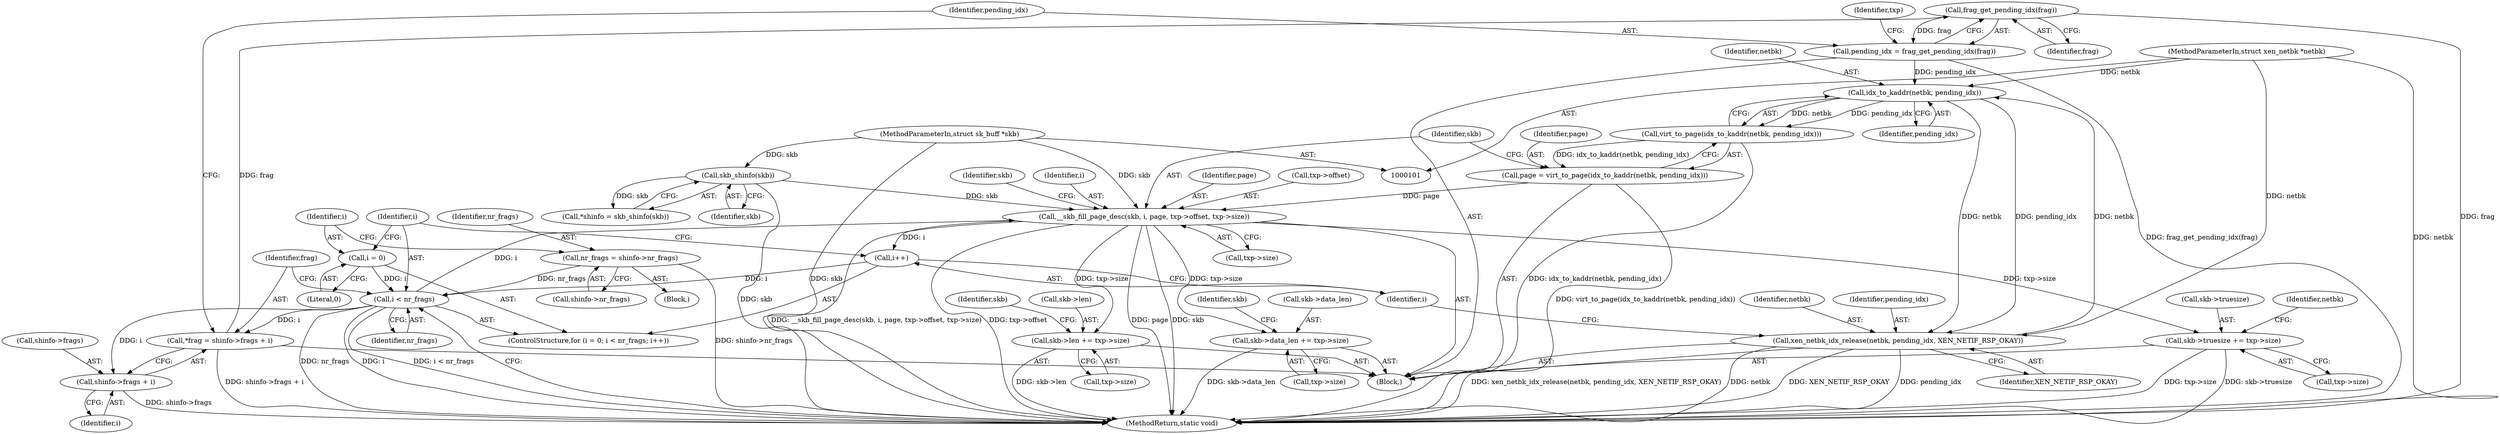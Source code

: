 digraph "0_linux_7d5145d8eb2b9791533ffe4dc003b129b9696c48@pointer" {
"1000140" [label="(Call,frag_get_pending_idx(frag))"];
"1000128" [label="(Call,*frag = shinfo->frags + i)"];
"1000121" [label="(Call,i < nr_frags)"];
"1000124" [label="(Call,i++)"];
"1000158" [label="(Call,__skb_fill_page_desc(skb, i, page, txp->offset, txp->size))"];
"1000108" [label="(Call,skb_shinfo(skb))"];
"1000103" [label="(MethodParameterIn,struct sk_buff *skb)"];
"1000152" [label="(Call,page = virt_to_page(idx_to_kaddr(netbk, pending_idx)))"];
"1000154" [label="(Call,virt_to_page(idx_to_kaddr(netbk, pending_idx)))"];
"1000155" [label="(Call,idx_to_kaddr(netbk, pending_idx))"];
"1000195" [label="(Call,xen_netbk_idx_release(netbk, pending_idx, XEN_NETIF_RSP_OKAY))"];
"1000102" [label="(MethodParameterIn,struct xen_netbk *netbk)"];
"1000138" [label="(Call,pending_idx = frag_get_pending_idx(frag))"];
"1000140" [label="(Call,frag_get_pending_idx(frag))"];
"1000118" [label="(Call,i = 0)"];
"1000111" [label="(Call,nr_frags = shinfo->nr_frags)"];
"1000130" [label="(Call,shinfo->frags + i)"];
"1000168" [label="(Call,skb->len += txp->size)"];
"1000175" [label="(Call,skb->data_len += txp->size)"];
"1000182" [label="(Call,skb->truesize += txp->size)"];
"1000199" [label="(MethodReturn,static void)"];
"1000118" [label="(Call,i = 0)"];
"1000183" [label="(Call,skb->truesize)"];
"1000130" [label="(Call,shinfo->frags + i)"];
"1000129" [label="(Identifier,frag)"];
"1000139" [label="(Identifier,pending_idx)"];
"1000111" [label="(Call,nr_frags = shinfo->nr_frags)"];
"1000158" [label="(Call,__skb_fill_page_desc(skb, i, page, txp->offset, txp->size))"];
"1000161" [label="(Identifier,page)"];
"1000170" [label="(Identifier,skb)"];
"1000175" [label="(Call,skb->data_len += txp->size)"];
"1000119" [label="(Identifier,i)"];
"1000113" [label="(Call,shinfo->nr_frags)"];
"1000165" [label="(Call,txp->size)"];
"1000169" [label="(Call,skb->len)"];
"1000160" [label="(Identifier,i)"];
"1000106" [label="(Call,*shinfo = skb_shinfo(skb))"];
"1000159" [label="(Identifier,skb)"];
"1000162" [label="(Call,txp->offset)"];
"1000172" [label="(Call,txp->size)"];
"1000120" [label="(Literal,0)"];
"1000125" [label="(Identifier,i)"];
"1000156" [label="(Identifier,netbk)"];
"1000103" [label="(MethodParameterIn,struct sk_buff *skb)"];
"1000157" [label="(Identifier,pending_idx)"];
"1000143" [label="(Identifier,txp)"];
"1000108" [label="(Call,skb_shinfo(skb))"];
"1000122" [label="(Identifier,i)"];
"1000134" [label="(Identifier,i)"];
"1000155" [label="(Call,idx_to_kaddr(netbk, pending_idx))"];
"1000104" [label="(Block,)"];
"1000102" [label="(MethodParameterIn,struct xen_netbk *netbk)"];
"1000153" [label="(Identifier,page)"];
"1000126" [label="(Block,)"];
"1000186" [label="(Call,txp->size)"];
"1000117" [label="(ControlStructure,for (i = 0; i < nr_frags; i++))"];
"1000141" [label="(Identifier,frag)"];
"1000176" [label="(Call,skb->data_len)"];
"1000168" [label="(Call,skb->len += txp->size)"];
"1000198" [label="(Identifier,XEN_NETIF_RSP_OKAY)"];
"1000123" [label="(Identifier,nr_frags)"];
"1000128" [label="(Call,*frag = shinfo->frags + i)"];
"1000124" [label="(Call,i++)"];
"1000184" [label="(Identifier,skb)"];
"1000196" [label="(Identifier,netbk)"];
"1000192" [label="(Identifier,netbk)"];
"1000109" [label="(Identifier,skb)"];
"1000152" [label="(Call,page = virt_to_page(idx_to_kaddr(netbk, pending_idx)))"];
"1000177" [label="(Identifier,skb)"];
"1000138" [label="(Call,pending_idx = frag_get_pending_idx(frag))"];
"1000112" [label="(Identifier,nr_frags)"];
"1000131" [label="(Call,shinfo->frags)"];
"1000182" [label="(Call,skb->truesize += txp->size)"];
"1000121" [label="(Call,i < nr_frags)"];
"1000195" [label="(Call,xen_netbk_idx_release(netbk, pending_idx, XEN_NETIF_RSP_OKAY))"];
"1000197" [label="(Identifier,pending_idx)"];
"1000140" [label="(Call,frag_get_pending_idx(frag))"];
"1000154" [label="(Call,virt_to_page(idx_to_kaddr(netbk, pending_idx)))"];
"1000179" [label="(Call,txp->size)"];
"1000140" -> "1000138"  [label="AST: "];
"1000140" -> "1000141"  [label="CFG: "];
"1000141" -> "1000140"  [label="AST: "];
"1000138" -> "1000140"  [label="CFG: "];
"1000140" -> "1000199"  [label="DDG: frag"];
"1000140" -> "1000138"  [label="DDG: frag"];
"1000128" -> "1000140"  [label="DDG: frag"];
"1000128" -> "1000126"  [label="AST: "];
"1000128" -> "1000130"  [label="CFG: "];
"1000129" -> "1000128"  [label="AST: "];
"1000130" -> "1000128"  [label="AST: "];
"1000139" -> "1000128"  [label="CFG: "];
"1000128" -> "1000199"  [label="DDG: shinfo->frags + i"];
"1000121" -> "1000128"  [label="DDG: i"];
"1000121" -> "1000117"  [label="AST: "];
"1000121" -> "1000123"  [label="CFG: "];
"1000122" -> "1000121"  [label="AST: "];
"1000123" -> "1000121"  [label="AST: "];
"1000129" -> "1000121"  [label="CFG: "];
"1000199" -> "1000121"  [label="CFG: "];
"1000121" -> "1000199"  [label="DDG: i < nr_frags"];
"1000121" -> "1000199"  [label="DDG: nr_frags"];
"1000121" -> "1000199"  [label="DDG: i"];
"1000124" -> "1000121"  [label="DDG: i"];
"1000118" -> "1000121"  [label="DDG: i"];
"1000111" -> "1000121"  [label="DDG: nr_frags"];
"1000121" -> "1000130"  [label="DDG: i"];
"1000121" -> "1000158"  [label="DDG: i"];
"1000124" -> "1000117"  [label="AST: "];
"1000124" -> "1000125"  [label="CFG: "];
"1000125" -> "1000124"  [label="AST: "];
"1000122" -> "1000124"  [label="CFG: "];
"1000158" -> "1000124"  [label="DDG: i"];
"1000158" -> "1000126"  [label="AST: "];
"1000158" -> "1000165"  [label="CFG: "];
"1000159" -> "1000158"  [label="AST: "];
"1000160" -> "1000158"  [label="AST: "];
"1000161" -> "1000158"  [label="AST: "];
"1000162" -> "1000158"  [label="AST: "];
"1000165" -> "1000158"  [label="AST: "];
"1000170" -> "1000158"  [label="CFG: "];
"1000158" -> "1000199"  [label="DDG: skb"];
"1000158" -> "1000199"  [label="DDG: __skb_fill_page_desc(skb, i, page, txp->offset, txp->size)"];
"1000158" -> "1000199"  [label="DDG: txp->offset"];
"1000158" -> "1000199"  [label="DDG: page"];
"1000108" -> "1000158"  [label="DDG: skb"];
"1000103" -> "1000158"  [label="DDG: skb"];
"1000152" -> "1000158"  [label="DDG: page"];
"1000158" -> "1000168"  [label="DDG: txp->size"];
"1000158" -> "1000175"  [label="DDG: txp->size"];
"1000158" -> "1000182"  [label="DDG: txp->size"];
"1000108" -> "1000106"  [label="AST: "];
"1000108" -> "1000109"  [label="CFG: "];
"1000109" -> "1000108"  [label="AST: "];
"1000106" -> "1000108"  [label="CFG: "];
"1000108" -> "1000199"  [label="DDG: skb"];
"1000108" -> "1000106"  [label="DDG: skb"];
"1000103" -> "1000108"  [label="DDG: skb"];
"1000103" -> "1000101"  [label="AST: "];
"1000103" -> "1000199"  [label="DDG: skb"];
"1000152" -> "1000126"  [label="AST: "];
"1000152" -> "1000154"  [label="CFG: "];
"1000153" -> "1000152"  [label="AST: "];
"1000154" -> "1000152"  [label="AST: "];
"1000159" -> "1000152"  [label="CFG: "];
"1000152" -> "1000199"  [label="DDG: virt_to_page(idx_to_kaddr(netbk, pending_idx))"];
"1000154" -> "1000152"  [label="DDG: idx_to_kaddr(netbk, pending_idx)"];
"1000154" -> "1000155"  [label="CFG: "];
"1000155" -> "1000154"  [label="AST: "];
"1000154" -> "1000199"  [label="DDG: idx_to_kaddr(netbk, pending_idx)"];
"1000155" -> "1000154"  [label="DDG: netbk"];
"1000155" -> "1000154"  [label="DDG: pending_idx"];
"1000155" -> "1000157"  [label="CFG: "];
"1000156" -> "1000155"  [label="AST: "];
"1000157" -> "1000155"  [label="AST: "];
"1000195" -> "1000155"  [label="DDG: netbk"];
"1000102" -> "1000155"  [label="DDG: netbk"];
"1000138" -> "1000155"  [label="DDG: pending_idx"];
"1000155" -> "1000195"  [label="DDG: netbk"];
"1000155" -> "1000195"  [label="DDG: pending_idx"];
"1000195" -> "1000126"  [label="AST: "];
"1000195" -> "1000198"  [label="CFG: "];
"1000196" -> "1000195"  [label="AST: "];
"1000197" -> "1000195"  [label="AST: "];
"1000198" -> "1000195"  [label="AST: "];
"1000125" -> "1000195"  [label="CFG: "];
"1000195" -> "1000199"  [label="DDG: pending_idx"];
"1000195" -> "1000199"  [label="DDG: xen_netbk_idx_release(netbk, pending_idx, XEN_NETIF_RSP_OKAY)"];
"1000195" -> "1000199"  [label="DDG: netbk"];
"1000195" -> "1000199"  [label="DDG: XEN_NETIF_RSP_OKAY"];
"1000102" -> "1000195"  [label="DDG: netbk"];
"1000102" -> "1000101"  [label="AST: "];
"1000102" -> "1000199"  [label="DDG: netbk"];
"1000138" -> "1000126"  [label="AST: "];
"1000139" -> "1000138"  [label="AST: "];
"1000143" -> "1000138"  [label="CFG: "];
"1000138" -> "1000199"  [label="DDG: frag_get_pending_idx(frag)"];
"1000118" -> "1000117"  [label="AST: "];
"1000118" -> "1000120"  [label="CFG: "];
"1000119" -> "1000118"  [label="AST: "];
"1000120" -> "1000118"  [label="AST: "];
"1000122" -> "1000118"  [label="CFG: "];
"1000111" -> "1000104"  [label="AST: "];
"1000111" -> "1000113"  [label="CFG: "];
"1000112" -> "1000111"  [label="AST: "];
"1000113" -> "1000111"  [label="AST: "];
"1000119" -> "1000111"  [label="CFG: "];
"1000111" -> "1000199"  [label="DDG: shinfo->nr_frags"];
"1000130" -> "1000134"  [label="CFG: "];
"1000131" -> "1000130"  [label="AST: "];
"1000134" -> "1000130"  [label="AST: "];
"1000130" -> "1000199"  [label="DDG: shinfo->frags"];
"1000168" -> "1000126"  [label="AST: "];
"1000168" -> "1000172"  [label="CFG: "];
"1000169" -> "1000168"  [label="AST: "];
"1000172" -> "1000168"  [label="AST: "];
"1000177" -> "1000168"  [label="CFG: "];
"1000168" -> "1000199"  [label="DDG: skb->len"];
"1000175" -> "1000126"  [label="AST: "];
"1000175" -> "1000179"  [label="CFG: "];
"1000176" -> "1000175"  [label="AST: "];
"1000179" -> "1000175"  [label="AST: "];
"1000184" -> "1000175"  [label="CFG: "];
"1000175" -> "1000199"  [label="DDG: skb->data_len"];
"1000182" -> "1000126"  [label="AST: "];
"1000182" -> "1000186"  [label="CFG: "];
"1000183" -> "1000182"  [label="AST: "];
"1000186" -> "1000182"  [label="AST: "];
"1000192" -> "1000182"  [label="CFG: "];
"1000182" -> "1000199"  [label="DDG: txp->size"];
"1000182" -> "1000199"  [label="DDG: skb->truesize"];
}

